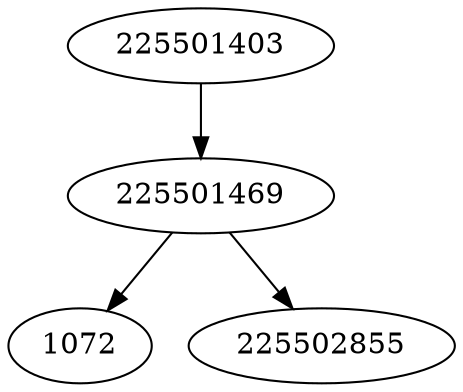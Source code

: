 strict digraph  {
1072;
225501403;
225501469;
225502855;
225501403 -> 225501469;
225501469 -> 1072;
225501469 -> 225502855;
}
